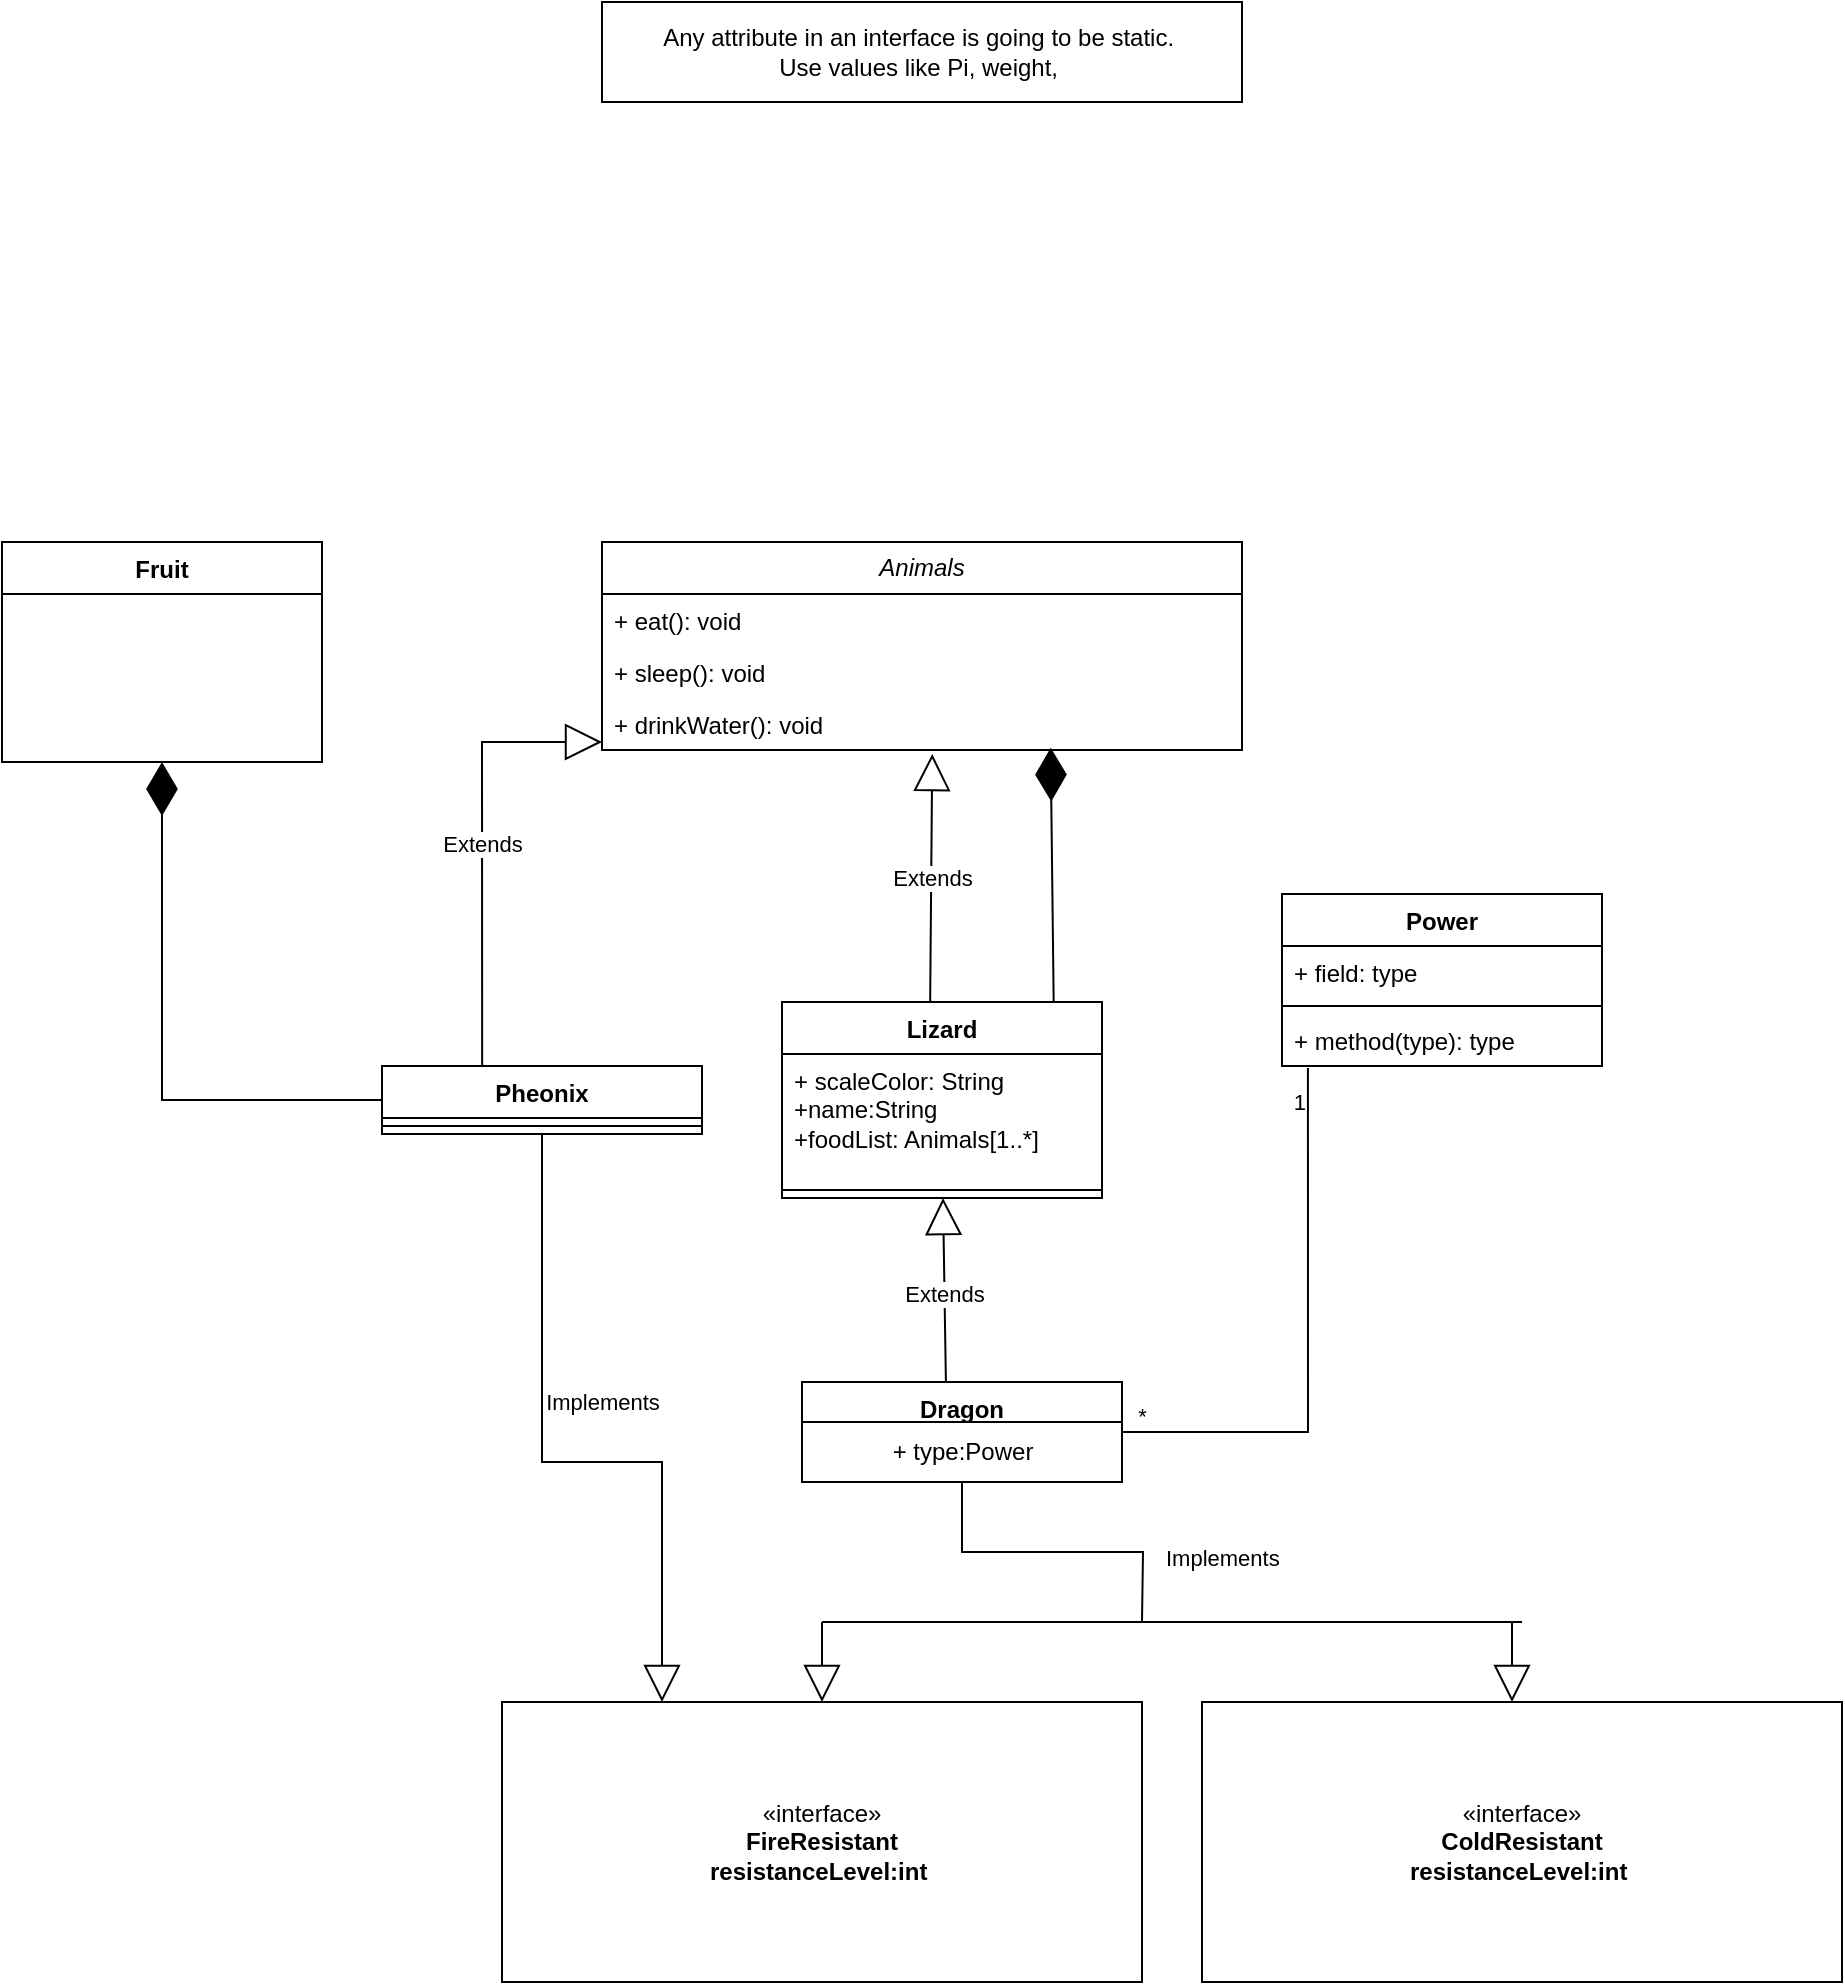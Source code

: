 <mxfile version="26.1.3">
  <diagram id="C5RBs43oDa-KdzZeNtuy" name="Page-1">
    <mxGraphModel dx="1539" dy="771" grid="1" gridSize="10" guides="1" tooltips="1" connect="1" arrows="1" fold="1" page="1" pageScale="1" pageWidth="827" pageHeight="1169" math="0" shadow="0">
      <root>
        <mxCell id="WIyWlLk6GJQsqaUBKTNV-0" />
        <mxCell id="WIyWlLk6GJQsqaUBKTNV-1" parent="WIyWlLk6GJQsqaUBKTNV-0" />
        <mxCell id="R_T4-rv6BssqhpsliwUH-0" value="«interface»&lt;br&gt;&lt;b&gt;FireResistant&lt;/b&gt;&lt;div&gt;&lt;b&gt;resistanceLevel:int&amp;nbsp;&lt;/b&gt;&lt;/div&gt;" style="html=1;whiteSpace=wrap;" vertex="1" parent="WIyWlLk6GJQsqaUBKTNV-1">
          <mxGeometry x="10" y="860" width="320" height="140" as="geometry" />
        </mxCell>
        <mxCell id="R_T4-rv6BssqhpsliwUH-1" value="Any attribute in an interface is going to be static.&amp;nbsp;&lt;div&gt;Use values like Pi, weight,&amp;nbsp;&lt;/div&gt;" style="html=1;whiteSpace=wrap;" vertex="1" parent="WIyWlLk6GJQsqaUBKTNV-1">
          <mxGeometry x="60" y="10" width="320" height="50" as="geometry" />
        </mxCell>
        <mxCell id="R_T4-rv6BssqhpsliwUH-2" value="«interface»&lt;br&gt;&lt;b&gt;ColdResistant&lt;/b&gt;&lt;div&gt;&lt;b&gt;resistanceLevel:int&amp;nbsp;&lt;/b&gt;&lt;/div&gt;" style="html=1;whiteSpace=wrap;" vertex="1" parent="WIyWlLk6GJQsqaUBKTNV-1">
          <mxGeometry x="360" y="860" width="320" height="140" as="geometry" />
        </mxCell>
        <mxCell id="R_T4-rv6BssqhpsliwUH-3" value="&lt;i&gt;Animals&lt;/i&gt;" style="swimlane;fontStyle=0;childLayout=stackLayout;horizontal=1;startSize=26;fillColor=none;horizontalStack=0;resizeParent=1;resizeParentMax=0;resizeLast=0;collapsible=1;marginBottom=0;whiteSpace=wrap;html=1;" vertex="1" parent="WIyWlLk6GJQsqaUBKTNV-1">
          <mxGeometry x="60" y="280" width="320" height="104" as="geometry" />
        </mxCell>
        <mxCell id="R_T4-rv6BssqhpsliwUH-4" value="+ eat(): void" style="text;strokeColor=none;fillColor=none;align=left;verticalAlign=top;spacingLeft=4;spacingRight=4;overflow=hidden;rotatable=0;points=[[0,0.5],[1,0.5]];portConstraint=eastwest;whiteSpace=wrap;html=1;" vertex="1" parent="R_T4-rv6BssqhpsliwUH-3">
          <mxGeometry y="26" width="320" height="26" as="geometry" />
        </mxCell>
        <mxCell id="R_T4-rv6BssqhpsliwUH-5" value="+ sleep(): void" style="text;strokeColor=none;fillColor=none;align=left;verticalAlign=top;spacingLeft=4;spacingRight=4;overflow=hidden;rotatable=0;points=[[0,0.5],[1,0.5]];portConstraint=eastwest;whiteSpace=wrap;html=1;" vertex="1" parent="R_T4-rv6BssqhpsliwUH-3">
          <mxGeometry y="52" width="320" height="26" as="geometry" />
        </mxCell>
        <mxCell id="R_T4-rv6BssqhpsliwUH-6" value="+ drinkWater(): void" style="text;strokeColor=none;fillColor=none;align=left;verticalAlign=top;spacingLeft=4;spacingRight=4;overflow=hidden;rotatable=0;points=[[0,0.5],[1,0.5]];portConstraint=eastwest;whiteSpace=wrap;html=1;" vertex="1" parent="R_T4-rv6BssqhpsliwUH-3">
          <mxGeometry y="78" width="320" height="26" as="geometry" />
        </mxCell>
        <mxCell id="R_T4-rv6BssqhpsliwUH-7" value="Extends" style="endArrow=block;endSize=16;endFill=0;html=1;rounded=0;entryX=0.516;entryY=1.077;entryDx=0;entryDy=0;entryPerimeter=0;exitX=0.463;exitY=0;exitDx=0;exitDy=0;exitPerimeter=0;" edge="1" parent="WIyWlLk6GJQsqaUBKTNV-1" source="R_T4-rv6BssqhpsliwUH-8" target="R_T4-rv6BssqhpsliwUH-6">
          <mxGeometry width="160" relative="1" as="geometry">
            <mxPoint x="225" y="510" as="sourcePoint" />
            <mxPoint x="370" y="420" as="targetPoint" />
            <mxPoint as="offset" />
          </mxGeometry>
        </mxCell>
        <mxCell id="R_T4-rv6BssqhpsliwUH-8" value="Lizard" style="swimlane;fontStyle=1;align=center;verticalAlign=top;childLayout=stackLayout;horizontal=1;startSize=26;horizontalStack=0;resizeParent=1;resizeParentMax=0;resizeLast=0;collapsible=1;marginBottom=0;whiteSpace=wrap;html=1;" vertex="1" parent="WIyWlLk6GJQsqaUBKTNV-1">
          <mxGeometry x="150" y="510" width="160" height="98" as="geometry" />
        </mxCell>
        <mxCell id="R_T4-rv6BssqhpsliwUH-9" value="+ scaleColor: String&lt;div&gt;+name:String&amp;nbsp;&lt;/div&gt;&lt;div&gt;+foodList: Animals[1..*]&lt;/div&gt;" style="text;strokeColor=none;fillColor=none;align=left;verticalAlign=top;spacingLeft=4;spacingRight=4;overflow=hidden;rotatable=0;points=[[0,0.5],[1,0.5]];portConstraint=eastwest;whiteSpace=wrap;html=1;" vertex="1" parent="R_T4-rv6BssqhpsliwUH-8">
          <mxGeometry y="26" width="160" height="64" as="geometry" />
        </mxCell>
        <mxCell id="R_T4-rv6BssqhpsliwUH-10" value="" style="line;strokeWidth=1;fillColor=none;align=left;verticalAlign=middle;spacingTop=-1;spacingLeft=3;spacingRight=3;rotatable=0;labelPosition=right;points=[];portConstraint=eastwest;strokeColor=inherit;" vertex="1" parent="R_T4-rv6BssqhpsliwUH-8">
          <mxGeometry y="90" width="160" height="8" as="geometry" />
        </mxCell>
        <mxCell id="R_T4-rv6BssqhpsliwUH-12" value="Extends" style="endArrow=block;endSize=16;endFill=0;html=1;rounded=0;entryX=0.516;entryY=1.077;entryDx=0;entryDy=0;entryPerimeter=0;exitX=0.45;exitY=0.06;exitDx=0;exitDy=0;exitPerimeter=0;" edge="1" parent="WIyWlLk6GJQsqaUBKTNV-1" source="R_T4-rv6BssqhpsliwUH-13">
          <mxGeometry width="160" relative="1" as="geometry">
            <mxPoint x="229.5" y="732" as="sourcePoint" />
            <mxPoint x="230.5" y="608" as="targetPoint" />
            <mxPoint as="offset" />
          </mxGeometry>
        </mxCell>
        <mxCell id="R_T4-rv6BssqhpsliwUH-13" value="Dragon" style="swimlane;fontStyle=1;align=center;verticalAlign=top;childLayout=stackLayout;horizontal=1;startSize=20;horizontalStack=0;resizeParent=1;resizeParentMax=0;resizeLast=0;collapsible=1;marginBottom=0;whiteSpace=wrap;html=1;" vertex="1" parent="WIyWlLk6GJQsqaUBKTNV-1">
          <mxGeometry x="160" y="700" width="160" height="50" as="geometry" />
        </mxCell>
        <mxCell id="R_T4-rv6BssqhpsliwUH-44" value="+ type:Power" style="text;html=1;align=center;verticalAlign=middle;resizable=0;points=[];autosize=1;strokeColor=none;fillColor=none;" vertex="1" parent="R_T4-rv6BssqhpsliwUH-13">
          <mxGeometry y="20" width="160" height="30" as="geometry" />
        </mxCell>
        <mxCell id="R_T4-rv6BssqhpsliwUH-16" value="" style="endArrow=block;endSize=16;endFill=0;html=1;rounded=0;entryX=0.5;entryY=0;entryDx=0;entryDy=0;" edge="1" parent="WIyWlLk6GJQsqaUBKTNV-1" target="R_T4-rv6BssqhpsliwUH-0">
          <mxGeometry x="-1" y="91" width="160" relative="1" as="geometry">
            <mxPoint x="170" y="820" as="sourcePoint" />
            <mxPoint x="400" y="840" as="targetPoint" />
            <mxPoint x="-1" y="-10" as="offset" />
          </mxGeometry>
        </mxCell>
        <mxCell id="R_T4-rv6BssqhpsliwUH-17" value="" style="endArrow=block;endSize=16;endFill=0;html=1;rounded=0;entryX=0.5;entryY=0;entryDx=0;entryDy=0;" edge="1" parent="WIyWlLk6GJQsqaUBKTNV-1">
          <mxGeometry x="-1" y="91" width="160" relative="1" as="geometry">
            <mxPoint x="515" y="820" as="sourcePoint" />
            <mxPoint x="515" y="860" as="targetPoint" />
            <mxPoint x="-1" y="-10" as="offset" />
          </mxGeometry>
        </mxCell>
        <mxCell id="R_T4-rv6BssqhpsliwUH-18" value="" style="endArrow=none;html=1;edgeStyle=orthogonalEdgeStyle;rounded=0;" edge="1" parent="WIyWlLk6GJQsqaUBKTNV-1">
          <mxGeometry relative="1" as="geometry">
            <mxPoint x="170" y="820" as="sourcePoint" />
            <mxPoint x="520" y="820" as="targetPoint" />
          </mxGeometry>
        </mxCell>
        <mxCell id="R_T4-rv6BssqhpsliwUH-21" value="" style="endArrow=none;html=1;edgeStyle=orthogonalEdgeStyle;rounded=0;exitX=0.5;exitY=1;exitDx=0;exitDy=0;" edge="1" parent="WIyWlLk6GJQsqaUBKTNV-1" source="R_T4-rv6BssqhpsliwUH-13">
          <mxGeometry relative="1" as="geometry">
            <mxPoint x="270" y="860" as="sourcePoint" />
            <mxPoint x="330" y="820" as="targetPoint" />
          </mxGeometry>
        </mxCell>
        <mxCell id="R_T4-rv6BssqhpsliwUH-22" value="Implements" style="edgeLabel;resizable=0;html=1;align=left;verticalAlign=bottom;" connectable="0" vertex="1" parent="R_T4-rv6BssqhpsliwUH-21">
          <mxGeometry x="-1" relative="1" as="geometry">
            <mxPoint x="100" y="46" as="offset" />
          </mxGeometry>
        </mxCell>
        <mxCell id="R_T4-rv6BssqhpsliwUH-24" value="Extends" style="endArrow=block;endSize=16;endFill=0;html=1;rounded=0;exitX=0.313;exitY=0;exitDx=0;exitDy=0;exitPerimeter=0;" edge="1" parent="WIyWlLk6GJQsqaUBKTNV-1" source="R_T4-rv6BssqhpsliwUH-25">
          <mxGeometry width="160" relative="1" as="geometry">
            <mxPoint x="70" y="508" as="sourcePoint" />
            <mxPoint x="60" y="380" as="targetPoint" />
            <mxPoint as="offset" />
            <Array as="points">
              <mxPoint y="380" />
            </Array>
          </mxGeometry>
        </mxCell>
        <mxCell id="R_T4-rv6BssqhpsliwUH-25" value="Pheonix" style="swimlane;fontStyle=1;align=center;verticalAlign=top;childLayout=stackLayout;horizontal=1;startSize=26;horizontalStack=0;resizeParent=1;resizeParentMax=0;resizeLast=0;collapsible=1;marginBottom=0;whiteSpace=wrap;html=1;" vertex="1" parent="WIyWlLk6GJQsqaUBKTNV-1">
          <mxGeometry x="-50" y="542" width="160" height="34" as="geometry" />
        </mxCell>
        <mxCell id="R_T4-rv6BssqhpsliwUH-26" value="" style="line;strokeWidth=1;fillColor=none;align=left;verticalAlign=middle;spacingTop=-1;spacingLeft=3;spacingRight=3;rotatable=0;labelPosition=right;points=[];portConstraint=eastwest;strokeColor=inherit;" vertex="1" parent="R_T4-rv6BssqhpsliwUH-25">
          <mxGeometry y="26" width="160" height="8" as="geometry" />
        </mxCell>
        <mxCell id="R_T4-rv6BssqhpsliwUH-31" value="Implements" style="endArrow=block;endSize=16;endFill=0;html=1;rounded=0;exitX=0.5;exitY=1;exitDx=0;exitDy=0;entryX=0.25;entryY=0;entryDx=0;entryDy=0;" edge="1" parent="WIyWlLk6GJQsqaUBKTNV-1" source="R_T4-rv6BssqhpsliwUH-25" target="R_T4-rv6BssqhpsliwUH-0">
          <mxGeometry x="-0.221" y="30" width="160" relative="1" as="geometry">
            <mxPoint x="10" y="552" as="sourcePoint" />
            <mxPoint x="70" y="390" as="targetPoint" />
            <mxPoint as="offset" />
            <Array as="points">
              <mxPoint x="30" y="740" />
              <mxPoint x="90" y="740" />
            </Array>
          </mxGeometry>
        </mxCell>
        <mxCell id="R_T4-rv6BssqhpsliwUH-32" value="" style="endArrow=diamondThin;endFill=1;endSize=24;html=1;rounded=0;entryX=0.701;entryY=0.955;entryDx=0;entryDy=0;exitX=0.849;exitY=-0.005;exitDx=0;exitDy=0;exitPerimeter=0;entryPerimeter=0;" edge="1" parent="WIyWlLk6GJQsqaUBKTNV-1" target="R_T4-rv6BssqhpsliwUH-6">
          <mxGeometry width="160" relative="1" as="geometry">
            <mxPoint x="285.84" y="510" as="sourcePoint" />
            <mxPoint x="289.12" y="386.648" as="targetPoint" />
          </mxGeometry>
        </mxCell>
        <mxCell id="R_T4-rv6BssqhpsliwUH-38" value="Fruit" style="swimlane;fontStyle=1;align=center;verticalAlign=top;childLayout=stackLayout;horizontal=1;startSize=26;horizontalStack=0;resizeParent=1;resizeParentMax=0;resizeLast=0;collapsible=1;marginBottom=0;whiteSpace=wrap;html=1;" vertex="1" parent="WIyWlLk6GJQsqaUBKTNV-1">
          <mxGeometry x="-240" y="280" width="160" height="110" as="geometry" />
        </mxCell>
        <mxCell id="R_T4-rv6BssqhpsliwUH-43" value="" style="endArrow=diamondThin;endFill=1;endSize=24;html=1;rounded=0;entryX=0.5;entryY=1;entryDx=0;entryDy=0;exitX=0;exitY=0.5;exitDx=0;exitDy=0;" edge="1" parent="WIyWlLk6GJQsqaUBKTNV-1" source="R_T4-rv6BssqhpsliwUH-25" target="R_T4-rv6BssqhpsliwUH-38">
          <mxGeometry width="160" relative="1" as="geometry">
            <mxPoint x="-250" y="490" as="sourcePoint" />
            <mxPoint x="-90" y="490" as="targetPoint" />
            <Array as="points">
              <mxPoint x="-160" y="559" />
            </Array>
          </mxGeometry>
        </mxCell>
        <mxCell id="R_T4-rv6BssqhpsliwUH-45" value="Power&lt;div&gt;&lt;br&gt;&lt;/div&gt;" style="swimlane;fontStyle=1;align=center;verticalAlign=top;childLayout=stackLayout;horizontal=1;startSize=26;horizontalStack=0;resizeParent=1;resizeParentMax=0;resizeLast=0;collapsible=1;marginBottom=0;whiteSpace=wrap;html=1;" vertex="1" parent="WIyWlLk6GJQsqaUBKTNV-1">
          <mxGeometry x="400" y="456" width="160" height="86" as="geometry" />
        </mxCell>
        <mxCell id="R_T4-rv6BssqhpsliwUH-46" value="+ field: type" style="text;strokeColor=none;fillColor=none;align=left;verticalAlign=top;spacingLeft=4;spacingRight=4;overflow=hidden;rotatable=0;points=[[0,0.5],[1,0.5]];portConstraint=eastwest;whiteSpace=wrap;html=1;" vertex="1" parent="R_T4-rv6BssqhpsliwUH-45">
          <mxGeometry y="26" width="160" height="26" as="geometry" />
        </mxCell>
        <mxCell id="R_T4-rv6BssqhpsliwUH-47" value="" style="line;strokeWidth=1;fillColor=none;align=left;verticalAlign=middle;spacingTop=-1;spacingLeft=3;spacingRight=3;rotatable=0;labelPosition=right;points=[];portConstraint=eastwest;strokeColor=inherit;" vertex="1" parent="R_T4-rv6BssqhpsliwUH-45">
          <mxGeometry y="52" width="160" height="8" as="geometry" />
        </mxCell>
        <mxCell id="R_T4-rv6BssqhpsliwUH-48" value="+ method(type): type" style="text;strokeColor=none;fillColor=none;align=left;verticalAlign=top;spacingLeft=4;spacingRight=4;overflow=hidden;rotatable=0;points=[[0,0.5],[1,0.5]];portConstraint=eastwest;whiteSpace=wrap;html=1;" vertex="1" parent="R_T4-rv6BssqhpsliwUH-45">
          <mxGeometry y="60" width="160" height="26" as="geometry" />
        </mxCell>
        <mxCell id="R_T4-rv6BssqhpsliwUH-49" value="" style="endArrow=none;html=1;edgeStyle=orthogonalEdgeStyle;rounded=0;entryX=0.081;entryY=1.038;entryDx=0;entryDy=0;entryPerimeter=0;exitX=1;exitY=0.5;exitDx=0;exitDy=0;" edge="1" parent="WIyWlLk6GJQsqaUBKTNV-1" source="R_T4-rv6BssqhpsliwUH-13" target="R_T4-rv6BssqhpsliwUH-48">
          <mxGeometry relative="1" as="geometry">
            <mxPoint x="170" y="700" as="sourcePoint" />
            <mxPoint x="330" y="700" as="targetPoint" />
          </mxGeometry>
        </mxCell>
        <mxCell id="R_T4-rv6BssqhpsliwUH-50" value="&amp;nbsp; *" style="edgeLabel;resizable=0;html=1;align=left;verticalAlign=bottom;" connectable="0" vertex="1" parent="R_T4-rv6BssqhpsliwUH-49">
          <mxGeometry x="-1" relative="1" as="geometry" />
        </mxCell>
        <mxCell id="R_T4-rv6BssqhpsliwUH-51" value="1" style="edgeLabel;resizable=0;html=1;align=right;verticalAlign=bottom;" connectable="0" vertex="1" parent="R_T4-rv6BssqhpsliwUH-49">
          <mxGeometry x="1" relative="1" as="geometry">
            <mxPoint y="25" as="offset" />
          </mxGeometry>
        </mxCell>
      </root>
    </mxGraphModel>
  </diagram>
</mxfile>
